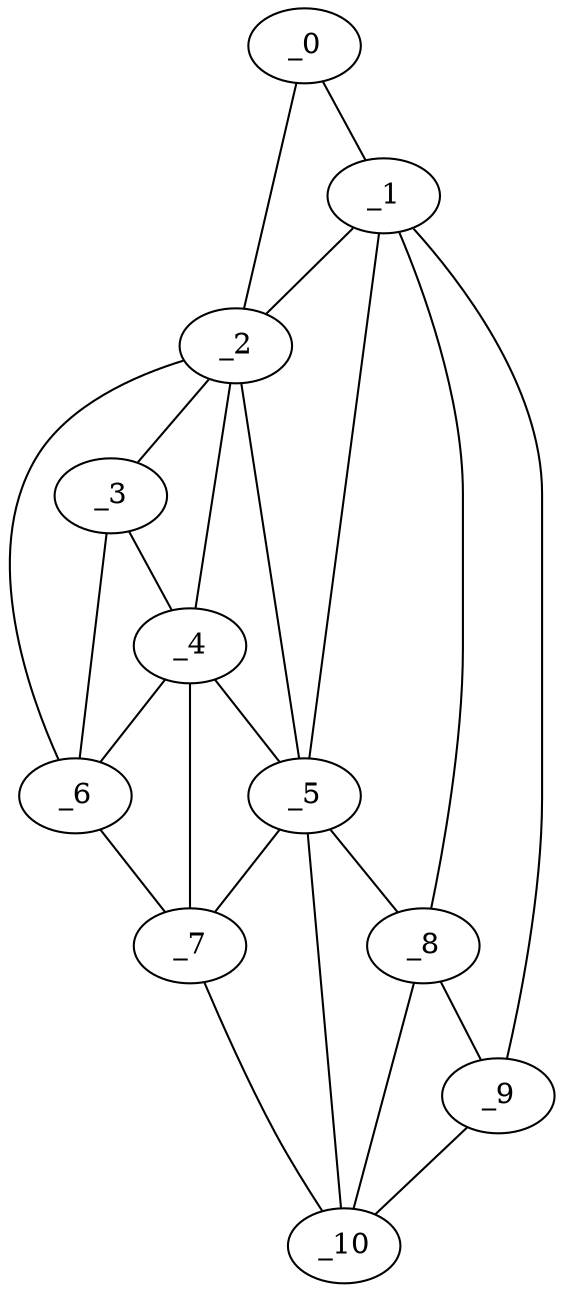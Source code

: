 graph "obj80__135.gxl" {
	_0	 [x=7,
		y=114];
	_1	 [x=38,
		y=125];
	_0 -- _1	 [valence=1];
	_2	 [x=51,
		y=43];
	_0 -- _2	 [valence=1];
	_1 -- _2	 [valence=2];
	_5	 [x=82,
		y=54];
	_1 -- _5	 [valence=1];
	_8	 [x=100,
		y=69];
	_1 -- _8	 [valence=2];
	_9	 [x=119,
		y=94];
	_1 -- _9	 [valence=1];
	_3	 [x=62,
		y=42];
	_2 -- _3	 [valence=1];
	_4	 [x=72,
		y=47];
	_2 -- _4	 [valence=2];
	_2 -- _5	 [valence=1];
	_6	 [x=89,
		y=2];
	_2 -- _6	 [valence=1];
	_3 -- _4	 [valence=2];
	_3 -- _6	 [valence=2];
	_4 -- _5	 [valence=2];
	_4 -- _6	 [valence=2];
	_7	 [x=96,
		y=4];
	_4 -- _7	 [valence=1];
	_5 -- _7	 [valence=2];
	_5 -- _8	 [valence=2];
	_10	 [x=125,
		y=22];
	_5 -- _10	 [valence=2];
	_6 -- _7	 [valence=1];
	_7 -- _10	 [valence=1];
	_8 -- _9	 [valence=1];
	_8 -- _10	 [valence=1];
	_9 -- _10	 [valence=1];
}
